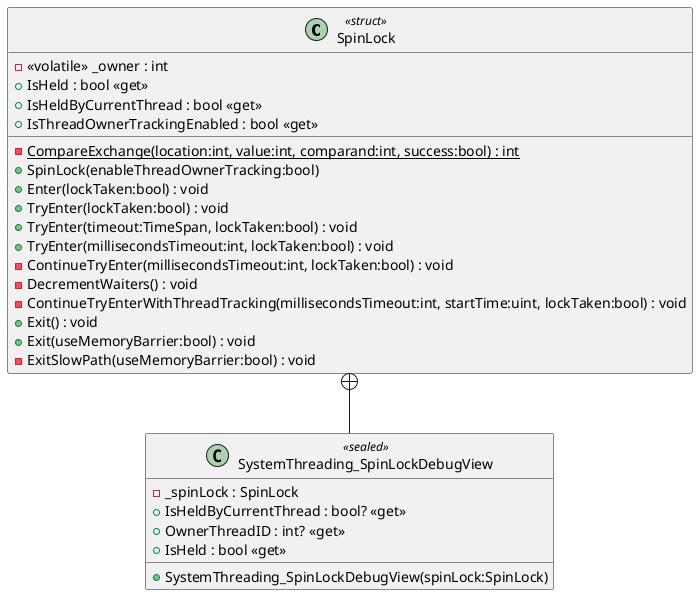 @startuml
class SpinLock <<struct>> {
    - <<volatile>> _owner : int
    - {static} CompareExchange(location:int, value:int, comparand:int, success:bool) : int
    + SpinLock(enableThreadOwnerTracking:bool)
    + Enter(lockTaken:bool) : void
    + TryEnter(lockTaken:bool) : void
    + TryEnter(timeout:TimeSpan, lockTaken:bool) : void
    + TryEnter(millisecondsTimeout:int, lockTaken:bool) : void
    - ContinueTryEnter(millisecondsTimeout:int, lockTaken:bool) : void
    - DecrementWaiters() : void
    - ContinueTryEnterWithThreadTracking(millisecondsTimeout:int, startTime:uint, lockTaken:bool) : void
    + Exit() : void
    + Exit(useMemoryBarrier:bool) : void
    - ExitSlowPath(useMemoryBarrier:bool) : void
    + IsHeld : bool <<get>>
    + IsHeldByCurrentThread : bool <<get>>
    + IsThreadOwnerTrackingEnabled : bool <<get>>
}
class SystemThreading_SpinLockDebugView <<sealed>> {
    - _spinLock : SpinLock
    + SystemThreading_SpinLockDebugView(spinLock:SpinLock)
    + IsHeldByCurrentThread : bool? <<get>>
    + OwnerThreadID : int? <<get>>
    + IsHeld : bool <<get>>
}
SpinLock +-- SystemThreading_SpinLockDebugView
@enduml
